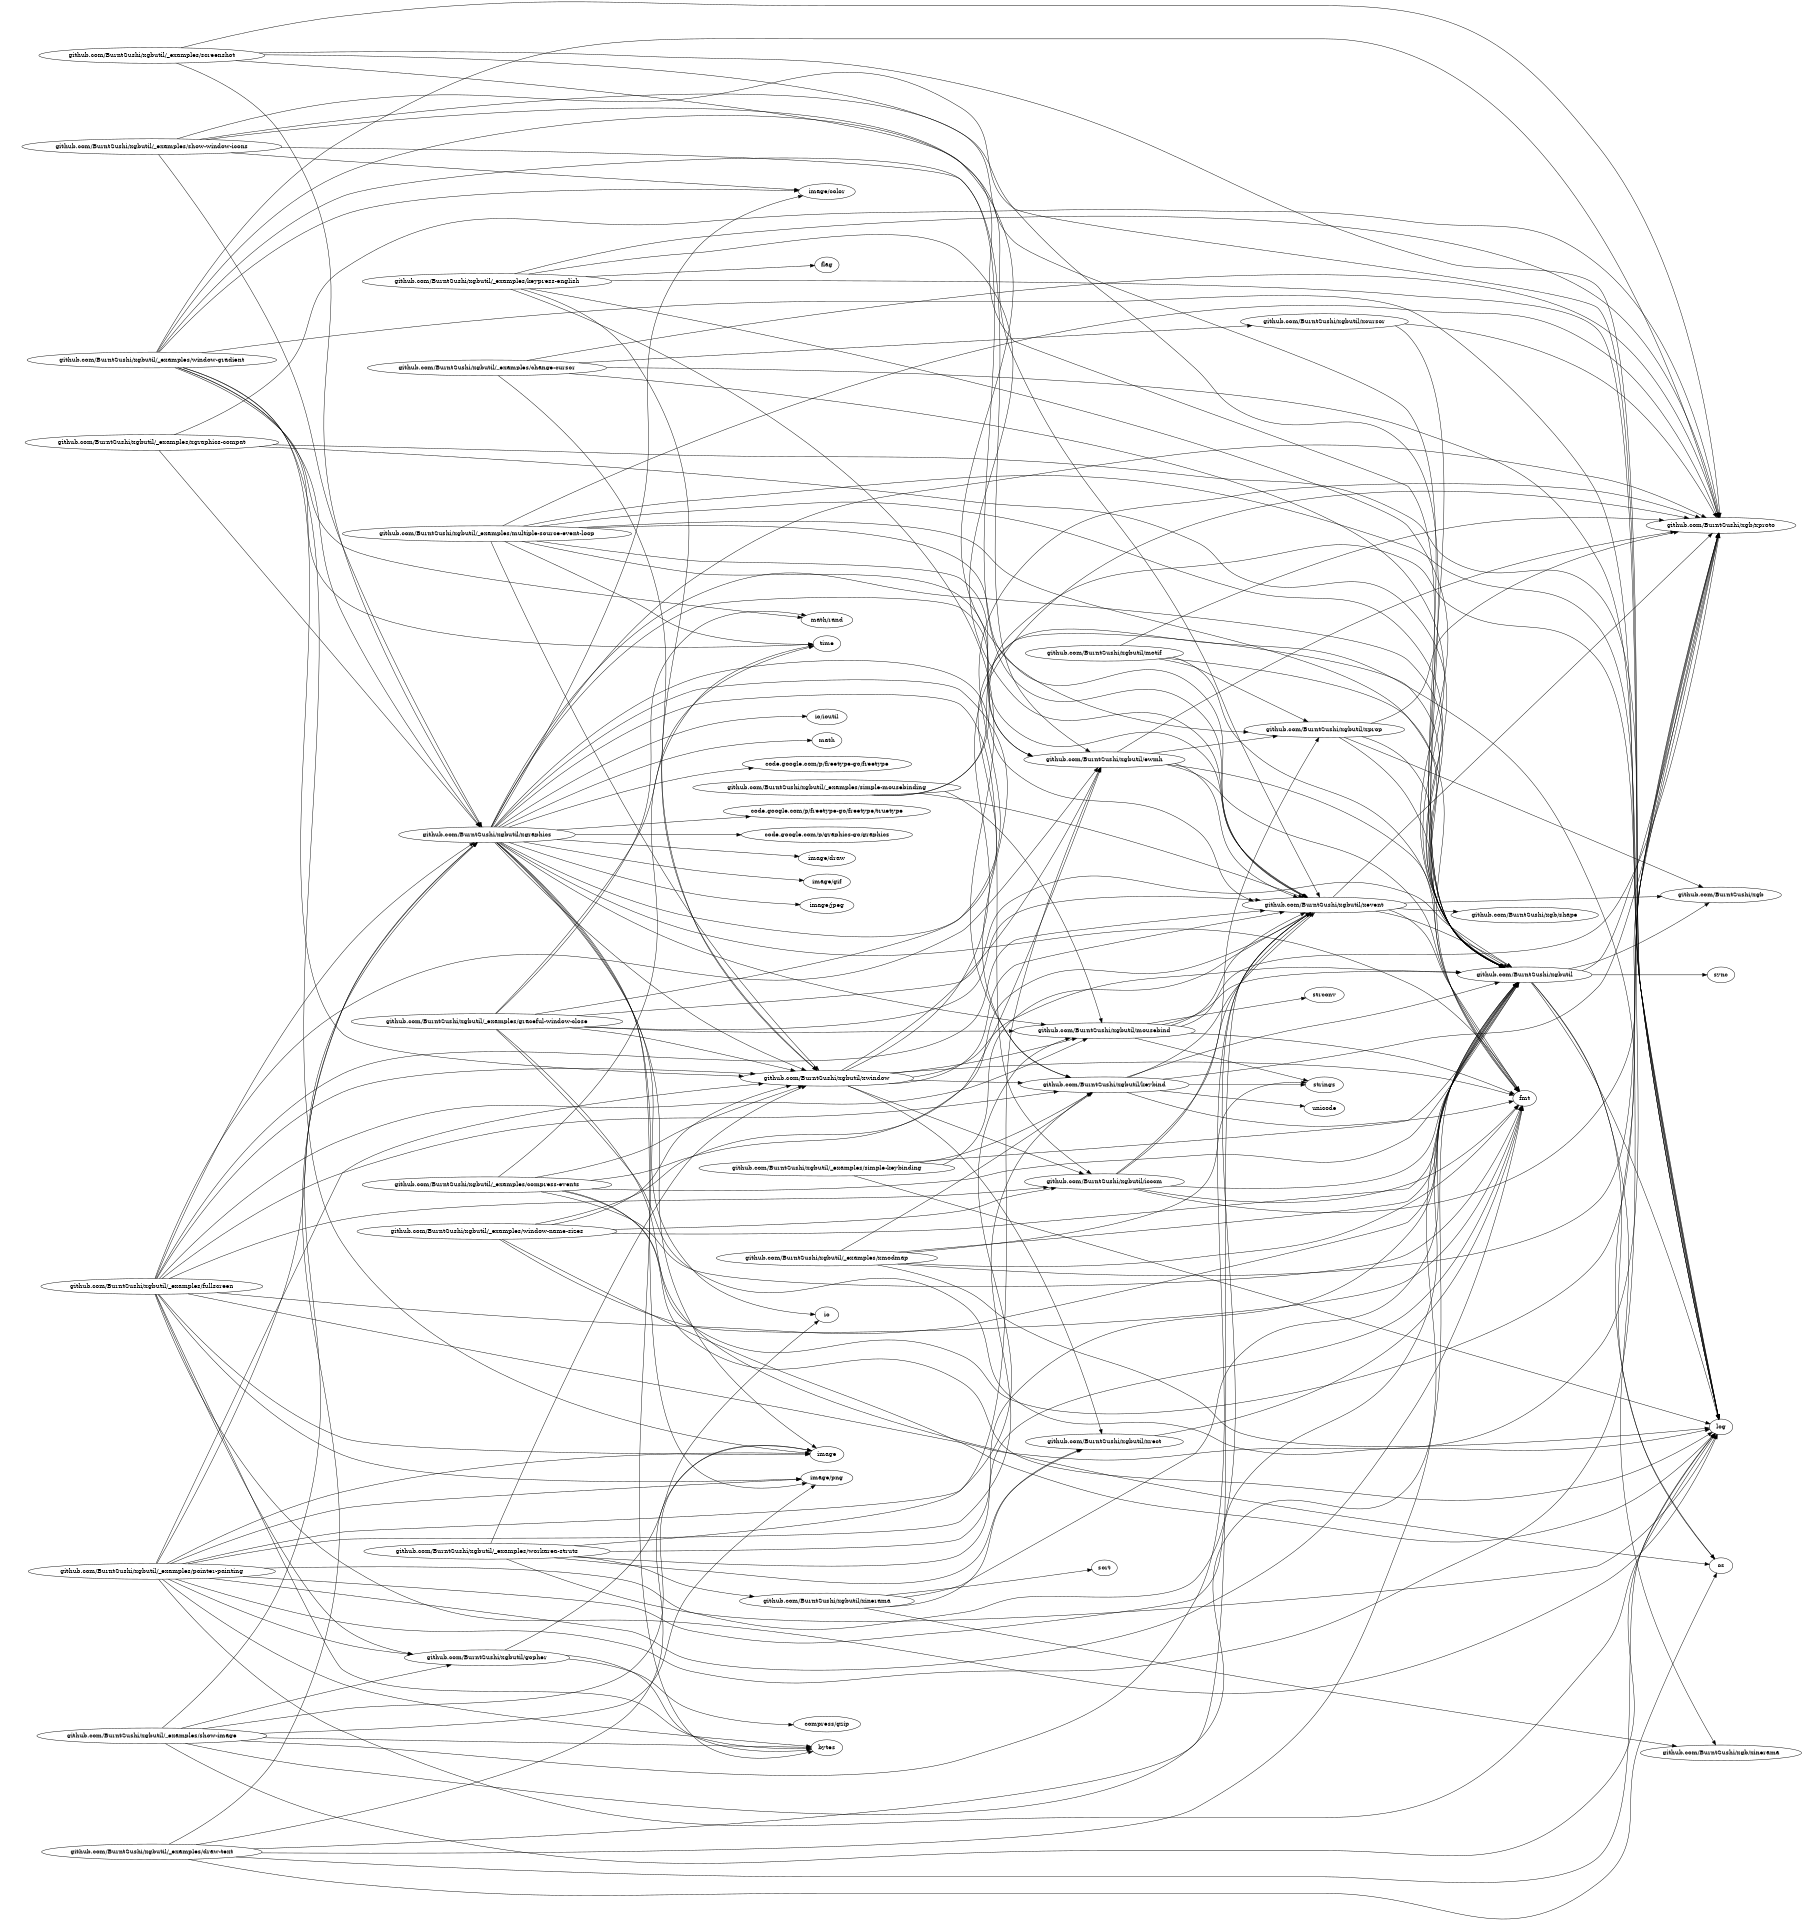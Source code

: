 
digraph Imports {
   size="12.8"
   overlap=false
   ratio=fill
   rankdir=LR
   "github.com/BurntSushi/xgbutil" -> "github.com/BurntSushi/xgb"
   "github.com/BurntSushi/xgbutil" -> "github.com/BurntSushi/xgb/xinerama"
   "github.com/BurntSushi/xgbutil" -> "github.com/BurntSushi/xgb/xproto"
   "github.com/BurntSushi/xgbutil" -> "log"
   "github.com/BurntSushi/xgbutil" -> "os"
   "github.com/BurntSushi/xgbutil" -> "sync"
   "github.com/BurntSushi/xgbutil/_examples/change-cursor" -> "github.com/BurntSushi/xgb/xproto"
   "github.com/BurntSushi/xgbutil/_examples/change-cursor" -> "github.com/BurntSushi/xgbutil"
   "github.com/BurntSushi/xgbutil/_examples/change-cursor" -> "github.com/BurntSushi/xgbutil/xcursor"
   "github.com/BurntSushi/xgbutil/_examples/change-cursor" -> "github.com/BurntSushi/xgbutil/xwindow"
   "github.com/BurntSushi/xgbutil/_examples/change-cursor" -> "log"
   "github.com/BurntSushi/xgbutil/_examples/compress-events" -> "fmt"
   "github.com/BurntSushi/xgbutil/_examples/compress-events" -> "github.com/BurntSushi/xgb/xproto"
   "github.com/BurntSushi/xgbutil/_examples/compress-events" -> "github.com/BurntSushi/xgbutil"
   "github.com/BurntSushi/xgbutil/_examples/compress-events" -> "github.com/BurntSushi/xgbutil/xevent"
   "github.com/BurntSushi/xgbutil/_examples/compress-events" -> "github.com/BurntSushi/xgbutil/xwindow"
   "github.com/BurntSushi/xgbutil/_examples/compress-events" -> "log"
   "github.com/BurntSushi/xgbutil/_examples/compress-events" -> "time"
   "github.com/BurntSushi/xgbutil/_examples/draw-text" -> "github.com/BurntSushi/xgbutil"
   "github.com/BurntSushi/xgbutil/_examples/draw-text" -> "github.com/BurntSushi/xgbutil/xevent"
   "github.com/BurntSushi/xgbutil/_examples/draw-text" -> "github.com/BurntSushi/xgbutil/xgraphics"
   "github.com/BurntSushi/xgbutil/_examples/draw-text" -> "image"
   "github.com/BurntSushi/xgbutil/_examples/draw-text" -> "log"
   "github.com/BurntSushi/xgbutil/_examples/draw-text" -> "os"
   "github.com/BurntSushi/xgbutil/_examples/fullscreen" -> "bytes"
   "github.com/BurntSushi/xgbutil/_examples/fullscreen" -> "github.com/BurntSushi/xgb/xproto"
   "github.com/BurntSushi/xgbutil/_examples/fullscreen" -> "github.com/BurntSushi/xgbutil"
   "github.com/BurntSushi/xgbutil/_examples/fullscreen" -> "github.com/BurntSushi/xgbutil/ewmh"
   "github.com/BurntSushi/xgbutil/_examples/fullscreen" -> "github.com/BurntSushi/xgbutil/gopher"
   "github.com/BurntSushi/xgbutil/_examples/fullscreen" -> "github.com/BurntSushi/xgbutil/icccm"
   "github.com/BurntSushi/xgbutil/_examples/fullscreen" -> "github.com/BurntSushi/xgbutil/keybind"
   "github.com/BurntSushi/xgbutil/_examples/fullscreen" -> "github.com/BurntSushi/xgbutil/mousebind"
   "github.com/BurntSushi/xgbutil/_examples/fullscreen" -> "github.com/BurntSushi/xgbutil/xevent"
   "github.com/BurntSushi/xgbutil/_examples/fullscreen" -> "github.com/BurntSushi/xgbutil/xgraphics"
   "github.com/BurntSushi/xgbutil/_examples/fullscreen" -> "github.com/BurntSushi/xgbutil/xwindow"
   "github.com/BurntSushi/xgbutil/_examples/fullscreen" -> "image"
   "github.com/BurntSushi/xgbutil/_examples/fullscreen" -> "image/png"
   "github.com/BurntSushi/xgbutil/_examples/fullscreen" -> "log"
   "github.com/BurntSushi/xgbutil/_examples/graceful-window-close" -> "github.com/BurntSushi/xgb/xproto"
   "github.com/BurntSushi/xgbutil/_examples/graceful-window-close" -> "github.com/BurntSushi/xgbutil"
   "github.com/BurntSushi/xgbutil/_examples/graceful-window-close" -> "github.com/BurntSushi/xgbutil/mousebind"
   "github.com/BurntSushi/xgbutil/_examples/graceful-window-close" -> "github.com/BurntSushi/xgbutil/xevent"
   "github.com/BurntSushi/xgbutil/_examples/graceful-window-close" -> "github.com/BurntSushi/xgbutil/xwindow"
   "github.com/BurntSushi/xgbutil/_examples/graceful-window-close" -> "log"
   "github.com/BurntSushi/xgbutil/_examples/graceful-window-close" -> "math/rand"
   "github.com/BurntSushi/xgbutil/_examples/graceful-window-close" -> "os"
   "github.com/BurntSushi/xgbutil/_examples/graceful-window-close" -> "time"
   "github.com/BurntSushi/xgbutil/_examples/keypress-english" -> "flag"
   "github.com/BurntSushi/xgbutil/_examples/keypress-english" -> "github.com/BurntSushi/xgb/xproto"
   "github.com/BurntSushi/xgbutil/_examples/keypress-english" -> "github.com/BurntSushi/xgbutil"
   "github.com/BurntSushi/xgbutil/_examples/keypress-english" -> "github.com/BurntSushi/xgbutil/keybind"
   "github.com/BurntSushi/xgbutil/_examples/keypress-english" -> "github.com/BurntSushi/xgbutil/xevent"
   "github.com/BurntSushi/xgbutil/_examples/keypress-english" -> "github.com/BurntSushi/xgbutil/xwindow"
   "github.com/BurntSushi/xgbutil/_examples/keypress-english" -> "log"
   "github.com/BurntSushi/xgbutil/_examples/multiple-source-event-loop" -> "fmt"
   "github.com/BurntSushi/xgbutil/_examples/multiple-source-event-loop" -> "github.com/BurntSushi/xgb/xproto"
   "github.com/BurntSushi/xgbutil/_examples/multiple-source-event-loop" -> "github.com/BurntSushi/xgbutil"
   "github.com/BurntSushi/xgbutil/_examples/multiple-source-event-loop" -> "github.com/BurntSushi/xgbutil/ewmh"
   "github.com/BurntSushi/xgbutil/_examples/multiple-source-event-loop" -> "github.com/BurntSushi/xgbutil/xevent"
   "github.com/BurntSushi/xgbutil/_examples/multiple-source-event-loop" -> "github.com/BurntSushi/xgbutil/xprop"
   "github.com/BurntSushi/xgbutil/_examples/multiple-source-event-loop" -> "github.com/BurntSushi/xgbutil/xwindow"
   "github.com/BurntSushi/xgbutil/_examples/multiple-source-event-loop" -> "log"
   "github.com/BurntSushi/xgbutil/_examples/multiple-source-event-loop" -> "time"
   "github.com/BurntSushi/xgbutil/_examples/pointer-painting" -> "bytes"
   "github.com/BurntSushi/xgbutil/_examples/pointer-painting" -> "fmt"
   "github.com/BurntSushi/xgbutil/_examples/pointer-painting" -> "github.com/BurntSushi/xgb/xproto"
   "github.com/BurntSushi/xgbutil/_examples/pointer-painting" -> "github.com/BurntSushi/xgbutil"
   "github.com/BurntSushi/xgbutil/_examples/pointer-painting" -> "github.com/BurntSushi/xgbutil/gopher"
   "github.com/BurntSushi/xgbutil/_examples/pointer-painting" -> "github.com/BurntSushi/xgbutil/keybind"
   "github.com/BurntSushi/xgbutil/_examples/pointer-painting" -> "github.com/BurntSushi/xgbutil/mousebind"
   "github.com/BurntSushi/xgbutil/_examples/pointer-painting" -> "github.com/BurntSushi/xgbutil/xevent"
   "github.com/BurntSushi/xgbutil/_examples/pointer-painting" -> "github.com/BurntSushi/xgbutil/xgraphics"
   "github.com/BurntSushi/xgbutil/_examples/pointer-painting" -> "github.com/BurntSushi/xgbutil/xwindow"
   "github.com/BurntSushi/xgbutil/_examples/pointer-painting" -> "image"
   "github.com/BurntSushi/xgbutil/_examples/pointer-painting" -> "image/png"
   "github.com/BurntSushi/xgbutil/_examples/pointer-painting" -> "log"
   "github.com/BurntSushi/xgbutil/_examples/screenshot" -> "github.com/BurntSushi/xgb/xproto"
   "github.com/BurntSushi/xgbutil/_examples/screenshot" -> "github.com/BurntSushi/xgbutil"
   "github.com/BurntSushi/xgbutil/_examples/screenshot" -> "github.com/BurntSushi/xgbutil/xevent"
   "github.com/BurntSushi/xgbutil/_examples/screenshot" -> "github.com/BurntSushi/xgbutil/xgraphics"
   "github.com/BurntSushi/xgbutil/_examples/screenshot" -> "log"
   "github.com/BurntSushi/xgbutil/_examples/show-image" -> "bytes"
   "github.com/BurntSushi/xgbutil/_examples/show-image" -> "github.com/BurntSushi/xgbutil"
   "github.com/BurntSushi/xgbutil/_examples/show-image" -> "github.com/BurntSushi/xgbutil/gopher"
   "github.com/BurntSushi/xgbutil/_examples/show-image" -> "github.com/BurntSushi/xgbutil/xevent"
   "github.com/BurntSushi/xgbutil/_examples/show-image" -> "github.com/BurntSushi/xgbutil/xgraphics"
   "github.com/BurntSushi/xgbutil/_examples/show-image" -> "image"
   "github.com/BurntSushi/xgbutil/_examples/show-image" -> "image/png"
   "github.com/BurntSushi/xgbutil/_examples/show-image" -> "log"
   "github.com/BurntSushi/xgbutil/_examples/show-window-icons" -> "github.com/BurntSushi/xgbutil"
   "github.com/BurntSushi/xgbutil/_examples/show-window-icons" -> "github.com/BurntSushi/xgbutil/ewmh"
   "github.com/BurntSushi/xgbutil/_examples/show-window-icons" -> "github.com/BurntSushi/xgbutil/xevent"
   "github.com/BurntSushi/xgbutil/_examples/show-window-icons" -> "github.com/BurntSushi/xgbutil/xgraphics"
   "github.com/BurntSushi/xgbutil/_examples/show-window-icons" -> "image/color"
   "github.com/BurntSushi/xgbutil/_examples/show-window-icons" -> "log"
   "github.com/BurntSushi/xgbutil/_examples/simple-keybinding" -> "github.com/BurntSushi/xgbutil"
   "github.com/BurntSushi/xgbutil/_examples/simple-keybinding" -> "github.com/BurntSushi/xgbutil/keybind"
   "github.com/BurntSushi/xgbutil/_examples/simple-keybinding" -> "github.com/BurntSushi/xgbutil/xevent"
   "github.com/BurntSushi/xgbutil/_examples/simple-keybinding" -> "log"
   "github.com/BurntSushi/xgbutil/_examples/simple-mousebinding" -> "github.com/BurntSushi/xgbutil"
   "github.com/BurntSushi/xgbutil/_examples/simple-mousebinding" -> "github.com/BurntSushi/xgbutil/mousebind"
   "github.com/BurntSushi/xgbutil/_examples/simple-mousebinding" -> "github.com/BurntSushi/xgbutil/xevent"
   "github.com/BurntSushi/xgbutil/_examples/simple-mousebinding" -> "log"
   "github.com/BurntSushi/xgbutil/_examples/window-gradient" -> "github.com/BurntSushi/xgb/xproto"
   "github.com/BurntSushi/xgbutil/_examples/window-gradient" -> "github.com/BurntSushi/xgbutil"
   "github.com/BurntSushi/xgbutil/_examples/window-gradient" -> "github.com/BurntSushi/xgbutil/xevent"
   "github.com/BurntSushi/xgbutil/_examples/window-gradient" -> "github.com/BurntSushi/xgbutil/xgraphics"
   "github.com/BurntSushi/xgbutil/_examples/window-gradient" -> "github.com/BurntSushi/xgbutil/xwindow"
   "github.com/BurntSushi/xgbutil/_examples/window-gradient" -> "image"
   "github.com/BurntSushi/xgbutil/_examples/window-gradient" -> "image/color"
   "github.com/BurntSushi/xgbutil/_examples/window-gradient" -> "log"
   "github.com/BurntSushi/xgbutil/_examples/window-gradient" -> "math/rand"
   "github.com/BurntSushi/xgbutil/_examples/window-gradient" -> "time"
   "github.com/BurntSushi/xgbutil/_examples/window-name-sizes" -> "fmt"
   "github.com/BurntSushi/xgbutil/_examples/window-name-sizes" -> "github.com/BurntSushi/xgbutil"
   "github.com/BurntSushi/xgbutil/_examples/window-name-sizes" -> "github.com/BurntSushi/xgbutil/ewmh"
   "github.com/BurntSushi/xgbutil/_examples/window-name-sizes" -> "github.com/BurntSushi/xgbutil/icccm"
   "github.com/BurntSushi/xgbutil/_examples/window-name-sizes" -> "github.com/BurntSushi/xgbutil/xwindow"
   "github.com/BurntSushi/xgbutil/_examples/window-name-sizes" -> "log"
   "github.com/BurntSushi/xgbutil/_examples/workarea-struts" -> "fmt"
   "github.com/BurntSushi/xgbutil/_examples/workarea-struts" -> "github.com/BurntSushi/xgbutil"
   "github.com/BurntSushi/xgbutil/_examples/workarea-struts" -> "github.com/BurntSushi/xgbutil/ewmh"
   "github.com/BurntSushi/xgbutil/_examples/workarea-struts" -> "github.com/BurntSushi/xgbutil/xinerama"
   "github.com/BurntSushi/xgbutil/_examples/workarea-struts" -> "github.com/BurntSushi/xgbutil/xrect"
   "github.com/BurntSushi/xgbutil/_examples/workarea-struts" -> "github.com/BurntSushi/xgbutil/xwindow"
   "github.com/BurntSushi/xgbutil/_examples/workarea-struts" -> "log"
   "github.com/BurntSushi/xgbutil/_examples/xgraphics-compat" -> "github.com/BurntSushi/xgb/xproto"
   "github.com/BurntSushi/xgbutil/_examples/xgraphics-compat" -> "github.com/BurntSushi/xgbutil"
   "github.com/BurntSushi/xgbutil/_examples/xgraphics-compat" -> "github.com/BurntSushi/xgbutil/xgraphics"
   "github.com/BurntSushi/xgbutil/_examples/xgraphics-compat" -> "log"
   "github.com/BurntSushi/xgbutil/_examples/xmodmap" -> "fmt"
   "github.com/BurntSushi/xgbutil/_examples/xmodmap" -> "github.com/BurntSushi/xgb/xproto"
   "github.com/BurntSushi/xgbutil/_examples/xmodmap" -> "github.com/BurntSushi/xgbutil"
   "github.com/BurntSushi/xgbutil/_examples/xmodmap" -> "github.com/BurntSushi/xgbutil/keybind"
   "github.com/BurntSushi/xgbutil/_examples/xmodmap" -> "log"
   "github.com/BurntSushi/xgbutil/_examples/xmodmap" -> "strings"
   "github.com/BurntSushi/xgbutil/ewmh" -> "fmt"
   "github.com/BurntSushi/xgbutil/ewmh" -> "github.com/BurntSushi/xgb/xproto"
   "github.com/BurntSushi/xgbutil/ewmh" -> "github.com/BurntSushi/xgbutil"
   "github.com/BurntSushi/xgbutil/ewmh" -> "github.com/BurntSushi/xgbutil/xevent"
   "github.com/BurntSushi/xgbutil/ewmh" -> "github.com/BurntSushi/xgbutil/xprop"
   "github.com/BurntSushi/xgbutil/gopher" -> "bytes"
   "github.com/BurntSushi/xgbutil/gopher" -> "compress/gzip"
   "github.com/BurntSushi/xgbutil/gopher" -> "io"
   "github.com/BurntSushi/xgbutil/icccm" -> "fmt"
   "github.com/BurntSushi/xgbutil/icccm" -> "github.com/BurntSushi/xgb/xproto"
   "github.com/BurntSushi/xgbutil/icccm" -> "github.com/BurntSushi/xgbutil"
   "github.com/BurntSushi/xgbutil/icccm" -> "github.com/BurntSushi/xgbutil/xevent"
   "github.com/BurntSushi/xgbutil/icccm" -> "github.com/BurntSushi/xgbutil/xprop"
   "github.com/BurntSushi/xgbutil/keybind" -> "fmt"
   "github.com/BurntSushi/xgbutil/keybind" -> "github.com/BurntSushi/xgb/xproto"
   "github.com/BurntSushi/xgbutil/keybind" -> "github.com/BurntSushi/xgbutil"
   "github.com/BurntSushi/xgbutil/keybind" -> "github.com/BurntSushi/xgbutil/xevent"
   "github.com/BurntSushi/xgbutil/keybind" -> "strings"
   "github.com/BurntSushi/xgbutil/keybind" -> "unicode"
   "github.com/BurntSushi/xgbutil/motif" -> "fmt"
   "github.com/BurntSushi/xgbutil/motif" -> "github.com/BurntSushi/xgb/xproto"
   "github.com/BurntSushi/xgbutil/motif" -> "github.com/BurntSushi/xgbutil"
   "github.com/BurntSushi/xgbutil/motif" -> "github.com/BurntSushi/xgbutil/xprop"
   "github.com/BurntSushi/xgbutil/mousebind" -> "fmt"
   "github.com/BurntSushi/xgbutil/mousebind" -> "github.com/BurntSushi/xgb/xproto"
   "github.com/BurntSushi/xgbutil/mousebind" -> "github.com/BurntSushi/xgbutil"
   "github.com/BurntSushi/xgbutil/mousebind" -> "github.com/BurntSushi/xgbutil/xevent"
   "github.com/BurntSushi/xgbutil/mousebind" -> "strconv"
   "github.com/BurntSushi/xgbutil/mousebind" -> "strings"
   "github.com/BurntSushi/xgbutil/xcursor" -> "github.com/BurntSushi/xgb/xproto"
   "github.com/BurntSushi/xgbutil/xcursor" -> "github.com/BurntSushi/xgbutil"
   "github.com/BurntSushi/xgbutil/xevent" -> "fmt"
   "github.com/BurntSushi/xgbutil/xevent" -> "github.com/BurntSushi/xgb"
   "github.com/BurntSushi/xgbutil/xevent" -> "github.com/BurntSushi/xgb/shape"
   "github.com/BurntSushi/xgbutil/xevent" -> "github.com/BurntSushi/xgb/xproto"
   "github.com/BurntSushi/xgbutil/xevent" -> "github.com/BurntSushi/xgbutil"
   "github.com/BurntSushi/xgbutil/xgraphics" -> "bytes"
   "github.com/BurntSushi/xgbutil/xgraphics" -> "code.google.com/p/freetype-go/freetype"
   "github.com/BurntSushi/xgbutil/xgraphics" -> "code.google.com/p/freetype-go/freetype/truetype"
   "github.com/BurntSushi/xgbutil/xgraphics" -> "code.google.com/p/graphics-go/graphics"
   "github.com/BurntSushi/xgbutil/xgraphics" -> "fmt"
   "github.com/BurntSushi/xgbutil/xgraphics" -> "github.com/BurntSushi/xgb/xproto"
   "github.com/BurntSushi/xgbutil/xgraphics" -> "github.com/BurntSushi/xgbutil"
   "github.com/BurntSushi/xgbutil/xgraphics" -> "github.com/BurntSushi/xgbutil/ewmh"
   "github.com/BurntSushi/xgbutil/xgraphics" -> "github.com/BurntSushi/xgbutil/icccm"
   "github.com/BurntSushi/xgbutil/xgraphics" -> "github.com/BurntSushi/xgbutil/keybind"
   "github.com/BurntSushi/xgbutil/xgraphics" -> "github.com/BurntSushi/xgbutil/mousebind"
   "github.com/BurntSushi/xgbutil/xgraphics" -> "github.com/BurntSushi/xgbutil/xevent"
   "github.com/BurntSushi/xgbutil/xgraphics" -> "github.com/BurntSushi/xgbutil/xwindow"
   "github.com/BurntSushi/xgbutil/xgraphics" -> "image"
   "github.com/BurntSushi/xgbutil/xgraphics" -> "image/color"
   "github.com/BurntSushi/xgbutil/xgraphics" -> "image/draw"
   "github.com/BurntSushi/xgbutil/xgraphics" -> "image/gif"
   "github.com/BurntSushi/xgbutil/xgraphics" -> "image/jpeg"
   "github.com/BurntSushi/xgbutil/xgraphics" -> "image/png"
   "github.com/BurntSushi/xgbutil/xgraphics" -> "io"
   "github.com/BurntSushi/xgbutil/xgraphics" -> "io/ioutil"
   "github.com/BurntSushi/xgbutil/xgraphics" -> "math"
   "github.com/BurntSushi/xgbutil/xgraphics" -> "os"
   "github.com/BurntSushi/xgbutil/xinerama" -> "github.com/BurntSushi/xgb/xinerama"
   "github.com/BurntSushi/xgbutil/xinerama" -> "github.com/BurntSushi/xgbutil"
   "github.com/BurntSushi/xgbutil/xinerama" -> "github.com/BurntSushi/xgbutil/xrect"
   "github.com/BurntSushi/xgbutil/xinerama" -> "sort"
   "github.com/BurntSushi/xgbutil/xprop" -> "fmt"
   "github.com/BurntSushi/xgbutil/xprop" -> "github.com/BurntSushi/xgb"
   "github.com/BurntSushi/xgbutil/xprop" -> "github.com/BurntSushi/xgb/xproto"
   "github.com/BurntSushi/xgbutil/xprop" -> "github.com/BurntSushi/xgbutil"
   "github.com/BurntSushi/xgbutil/xrect" -> "fmt"
   "github.com/BurntSushi/xgbutil/xwindow" -> "fmt"
   "github.com/BurntSushi/xgbutil/xwindow" -> "github.com/BurntSushi/xgb/xproto"
   "github.com/BurntSushi/xgbutil/xwindow" -> "github.com/BurntSushi/xgbutil"
   "github.com/BurntSushi/xgbutil/xwindow" -> "github.com/BurntSushi/xgbutil/ewmh"
   "github.com/BurntSushi/xgbutil/xwindow" -> "github.com/BurntSushi/xgbutil/icccm"
   "github.com/BurntSushi/xgbutil/xwindow" -> "github.com/BurntSushi/xgbutil/keybind"
   "github.com/BurntSushi/xgbutil/xwindow" -> "github.com/BurntSushi/xgbutil/mousebind"
   "github.com/BurntSushi/xgbutil/xwindow" -> "github.com/BurntSushi/xgbutil/xevent"
   "github.com/BurntSushi/xgbutil/xwindow" -> "github.com/BurntSushi/xgbutil/xrect"

}
